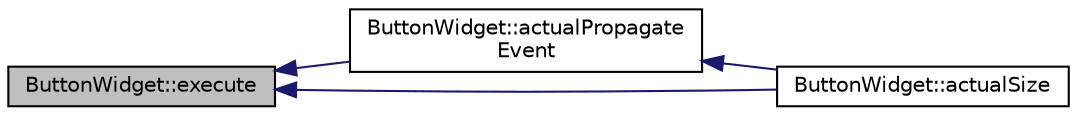 digraph "ButtonWidget::execute"
{
 // INTERACTIVE_SVG=YES
  edge [fontname="Helvetica",fontsize="10",labelfontname="Helvetica",labelfontsize="10"];
  node [fontname="Helvetica",fontsize="10",shape=record];
  rankdir="LR";
  Node42 [label="ButtonWidget::execute",height=0.2,width=0.4,color="black", fillcolor="grey75", style="filled", fontcolor="black"];
  Node42 -> Node43 [dir="back",color="midnightblue",fontsize="10",style="solid",fontname="Helvetica"];
  Node43 [label="ButtonWidget::actualPropagate\lEvent",height=0.2,width=0.4,color="black", fillcolor="white", style="filled",URL="$class_button_widget.html#aae069846bf4c475a475a47daf4178f3d"];
  Node43 -> Node44 [dir="back",color="midnightblue",fontsize="10",style="solid",fontname="Helvetica"];
  Node44 [label="ButtonWidget::actualSize",height=0.2,width=0.4,color="black", fillcolor="white", style="filled",URL="$class_button_widget.html#a050618b949448e783b589ddd4ccfedf0"];
  Node42 -> Node44 [dir="back",color="midnightblue",fontsize="10",style="solid",fontname="Helvetica"];
}
